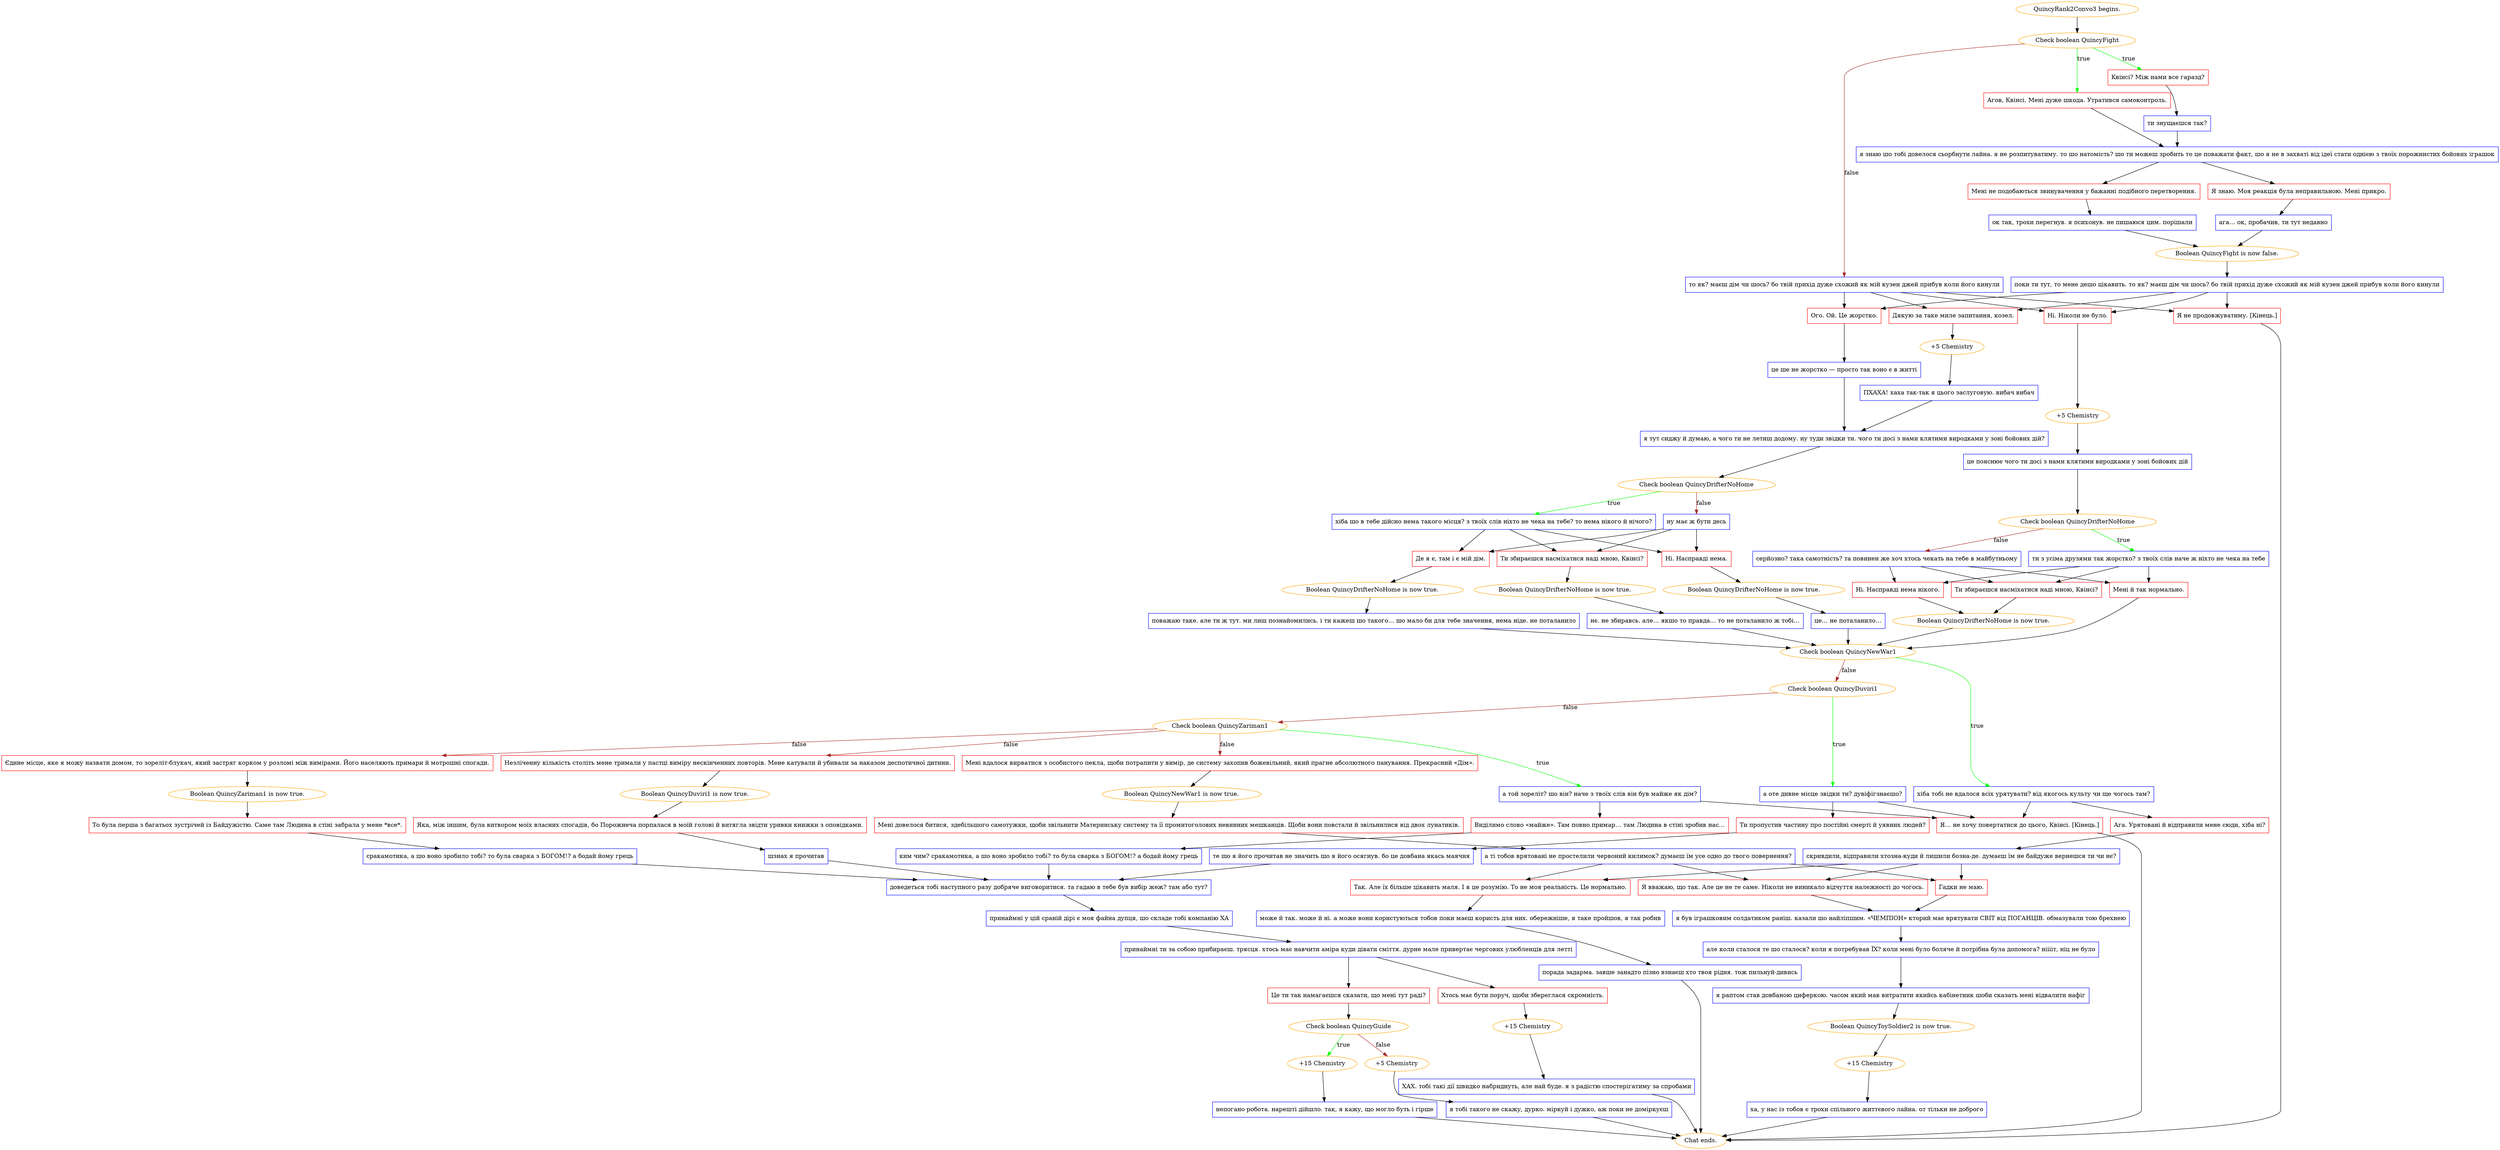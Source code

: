digraph {
	"QuincyRank2Convo3 begins." [color=orange];
		"QuincyRank2Convo3 begins." -> j1601702419;
	j1601702419 [label="Check boolean QuincyFight",color=orange];
		j1601702419 -> j1719394900 [label=true,color=green];
		j1601702419 -> j500616893 [label=true,color=green];
		j1601702419 -> j577811810 [label=false,color=brown];
	j1719394900 [label="Квінсі? Між нами все гаразд?",shape=box,color=red];
		j1719394900 -> j517083550;
	j500616893 [label="Агов, Квінсі. Мені дуже шкода. Утратився самоконтроль.",shape=box,color=red];
		j500616893 -> j2446093455;
	j577811810 [label="то як? маєш дім чи шось? бо твій прихід дуже схожий як мій кузен джей прибув коли його кинули",shape=box,color=blue];
		j577811810 -> j960272348;
		j577811810 -> j4257591934;
		j577811810 -> j2642695960;
		j577811810 -> j3795992701;
	j517083550 [label="ти знущаєшся так?",shape=box,color=blue];
		j517083550 -> j2446093455;
	j2446093455 [label="я знаю шо тобі довелося сьорбнути лайна. я не розпитуватиму. то шо натомість? шо ти можеш зробить то це поважати факт, шо я не в захваті від ідеї стати однією з твоїх порожнистих бойових іграшок",shape=box,color=blue];
		j2446093455 -> j1645708844;
		j2446093455 -> j3128981266;
	j960272348 [label="Ні. Ніколи не було.",shape=box,color=red];
		j960272348 -> j2943515890;
	j4257591934 [label="Ого. Ой. Це жорстко.",shape=box,color=red];
		j4257591934 -> j4146143770;
	j2642695960 [label="Дякую за таке миле запитання, козел.",shape=box,color=red];
		j2642695960 -> j2521643966;
	j3795992701 [label="Я не продовжуватиму. [Кінець.]",shape=box,color=red];
		j3795992701 -> "Chat ends.";
	j1645708844 [label="Мені не подобаються звинувачення у бажанні подібного перетворення.",shape=box,color=red];
		j1645708844 -> j1932284555;
	j3128981266 [label="Я знаю. Моя реакція була неправильною. Мені прикро.",shape=box,color=red];
		j3128981266 -> j1065637983;
	j2943515890 [label="+5 Chemistry",color=orange];
		j2943515890 -> j2352113752;
	j4146143770 [label="це ше не жорстко — просто так воно є в житті",shape=box,color=blue];
		j4146143770 -> j554249782;
	j2521643966 [label="+5 Chemistry",color=orange];
		j2521643966 -> j3692128526;
	"Chat ends." [color=orange];
	j1932284555 [label="ок так, трохи перегнув. я психонув. не пишаюся цим. порішали",shape=box,color=blue];
		j1932284555 -> j532474092;
	j1065637983 [label="ага… ок, пробачив, ти тут недавно",shape=box,color=blue];
		j1065637983 -> j532474092;
	j2352113752 [label="це пояснює чого ти досі з нами клятими виродками у зоні бойових дій",shape=box,color=blue];
		j2352113752 -> j4197026530;
	j554249782 [label="я тут сиджу й думаю, а чого ти не летиш додому. ну туди звідки ти. чого ти досі з нами клятими виродками у зоні бойових дій?",shape=box,color=blue];
		j554249782 -> j1894094016;
	j3692128526 [label="ПХАХА! хаха так-так я цього заслуговую. вибач вибач",shape=box,color=blue];
		j3692128526 -> j554249782;
	j532474092 [label="Boolean QuincyFight is now false.",color=orange];
		j532474092 -> j1077254103;
	j4197026530 [label="Check boolean QuincyDrifterNoHome",color=orange];
		j4197026530 -> j2262630190 [label=true,color=green];
		j4197026530 -> j2009357714 [label=false,color=brown];
	j1894094016 [label="Check boolean QuincyDrifterNoHome",color=orange];
		j1894094016 -> j911191770 [label=true,color=green];
		j1894094016 -> j1088592203 [label=false,color=brown];
	j1077254103 [label="поки ти тут, то мене дешо цікавить. то як? маєш дім чи шось? бо твій прихід дуже схожий як мій кузен джей прибув коли його кинули",shape=box,color=blue];
		j1077254103 -> j960272348;
		j1077254103 -> j4257591934;
		j1077254103 -> j2642695960;
		j1077254103 -> j3795992701;
	j2262630190 [label="ти з усіма друзями так жорстко? з твоїх слів наче ж ніхто не чека на тебе",shape=box,color=blue];
		j2262630190 -> j3723314957;
		j2262630190 -> j4045888430;
		j2262630190 -> j1240282421;
	j2009357714 [label="серйозно? така самотність? та повинен же хоч хтось чекать на тебе в майбутньому",shape=box,color=blue];
		j2009357714 -> j3723314957;
		j2009357714 -> j4045888430;
		j2009357714 -> j1240282421;
	j911191770 [label="хіба шо в тебе дійсно нема такого місця? з твоїх слів ніхто не чека на тебе? то нема нікого й нічого?",shape=box,color=blue];
		j911191770 -> j1615466440;
		j911191770 -> j1940039622;
		j911191770 -> j2779920178;
	j1088592203 [label="ну має ж бути десь",shape=box,color=blue];
		j1088592203 -> j1615466440;
		j1088592203 -> j1940039622;
		j1088592203 -> j2779920178;
	j3723314957 [label="Ні. Насправді нема нікого.",shape=box,color=red];
		j3723314957 -> j3282833082;
	j4045888430 [label="Ти збираєшся насміхатися наді мною, Квінсі?",shape=box,color=red];
		j4045888430 -> j3282833082;
	j1240282421 [label="Мені й так нормально.",shape=box,color=red];
		j1240282421 -> j3757093126;
	j1615466440 [label="Ні. Насправді нема.",shape=box,color=red];
		j1615466440 -> j734559119;
	j1940039622 [label="Ти збираєшся насміхатися наді мною, Квінсі?",shape=box,color=red];
		j1940039622 -> j2621190820;
	j2779920178 [label="Де я є, там і є мій дім.",shape=box,color=red];
		j2779920178 -> j424575167;
	j3282833082 [label="Boolean QuincyDrifterNoHome is now true.",color=orange];
		j3282833082 -> j3757093126;
	j3757093126 [label="Check boolean QuincyNewWar1",color=orange];
		j3757093126 -> j3146074717 [label=true,color=green];
		j3757093126 -> j2045940686 [label=false,color=brown];
	j734559119 [label="Boolean QuincyDrifterNoHome is now true.",color=orange];
		j734559119 -> j3407485287;
	j2621190820 [label="Boolean QuincyDrifterNoHome is now true.",color=orange];
		j2621190820 -> j3064481132;
	j424575167 [label="Boolean QuincyDrifterNoHome is now true.",color=orange];
		j424575167 -> j661604752;
	j3146074717 [label="хіба тобі не вдалося всіх урятувати? від якогось культу чи ще чогось там?",shape=box,color=blue];
		j3146074717 -> j2621269069;
		j3146074717 -> j3632539711;
	j2045940686 [label="Check boolean QuincyDuviri1",color=orange];
		j2045940686 -> j1114925373 [label=true,color=green];
		j2045940686 -> j931242892 [label=false,color=brown];
	j3407485287 [label="це… не поталанило…",shape=box,color=blue];
		j3407485287 -> j3757093126;
	j3064481132 [label="нє. не збиравсь. але… якшо то правда… то не поталанило ж тобі…",shape=box,color=blue];
		j3064481132 -> j3757093126;
	j661604752 [label="поважаю таке. але ти ж тут. ми лиш познайомились. і ти кажеш шо такого… шо мало би для тебе значення, нема ніде. не поталанило",shape=box,color=blue];
		j661604752 -> j3757093126;
	j2621269069 [label="Ага. Урятовані й відправили мене сюди, хіба ні?",shape=box,color=red];
		j2621269069 -> j2352452012;
	j3632539711 [label="Я… не хочу повертатися до цього, Квінсі. [Кінець.]",shape=box,color=red];
		j3632539711 -> "Chat ends.";
	j1114925373 [label="а оте дивне місце звідки ти? дувіфігзнаєшо?",shape=box,color=blue];
		j1114925373 -> j2208520197;
		j1114925373 -> j3632539711;
	j931242892 [label="Check boolean QuincyZariman1",color=orange];
		j931242892 -> j3705800877 [label=true,color=green];
		j931242892 -> j1198953124 [label=false,color=brown];
		j931242892 -> j3540603258 [label=false,color=brown];
		j931242892 -> j230607015 [label=false,color=brown];
	j2352452012 [label="скривдили, відправили хтозна-куди й лишили бозна-де. думаєш їм не байдуже вернешся ти чи нє?",shape=box,color=blue];
		j2352452012 -> j1149962152;
		j2352452012 -> j194017031;
		j2352452012 -> j849042344;
	j2208520197 [label="Ти пропустив частину про постійні смерті й уявних людей?",shape=box,color=red];
		j2208520197 -> j3093636875;
	j3705800877 [label="а той зореліт? шо він? наче з твоїх слів він був майже як дім?",shape=box,color=blue];
		j3705800877 -> j4129818434;
		j3705800877 -> j3632539711;
	j1198953124 [label="Мені вдалося вирватися з особистого пекла, щоби потрапити у вимір, де систему захопив божевільний, який прагне абсолютного панування. Прекрасний «Дім».",shape=box,color=red];
		j1198953124 -> j429041582;
	j3540603258 [label="Єдине місце, яке я можу назвати домом, то зореліт-блукач, який застряг корком у розломі між вимірами. Його населяють примари й мотрошні спогади.",shape=box,color=red];
		j3540603258 -> j1701928290;
	j230607015 [label="Незліченну кількість століть мене тримали у пастці виміру нескінченних повторів. Мене катували й убивали за наказом деспотичної дитини.",shape=box,color=red];
		j230607015 -> j659516769;
	j1149962152 [label="Гадки не маю.",shape=box,color=red];
		j1149962152 -> j2962263123;
	j194017031 [label="Я вважаю, що так. Але це не те саме. Ніколи не виникало відчуття належності до чогось.",shape=box,color=red];
		j194017031 -> j2962263123;
	j849042344 [label="Так. Але їх більше цікавить маля. І я це розумію. То не моя реальність. Це нормально.",shape=box,color=red];
		j849042344 -> j2654228480;
	j3093636875 [label="те шо я його прочитав не значить шо я його осягнув. бо це довбана якась маячня",shape=box,color=blue];
		j3093636875 -> j2914974478;
	j4129818434 [label="Виділимо слово «майже». Там повно примар… там Людина в стіні зробив нас…",shape=box,color=red];
		j4129818434 -> j3284617126;
	j429041582 [label="Boolean QuincyNewWar1 is now true.",color=orange];
		j429041582 -> j4010666604;
	j1701928290 [label="Boolean QuincyZariman1 is now true.",color=orange];
		j1701928290 -> j3169006428;
	j659516769 [label="Boolean QuincyDuviri1 is now true.",color=orange];
		j659516769 -> j841114668;
	j2962263123 [label="я був іграшковим солдатиком раніш. казали шо найліпшим. «ЧЕМПІОН» кторий має врятувати СВІТ від ПОГАНЦІВ. обмазували тою брехнею",shape=box,color=blue];
		j2962263123 -> j161283902;
	j2654228480 [label="може й так. може й ні. а може вони користуються тобов поки маєш користь для них. обережніше, я таке пройшов, я так робив",shape=box,color=blue];
		j2654228480 -> j3741072118;
	j2914974478 [label="доведеться тобі наступного разу добряче виговоритися. та гадаю в тебе був вибір жеж? там або тут?",shape=box,color=blue];
		j2914974478 -> j108847151;
	j3284617126 [label="ким чим? сракамотика, а шо воно зробило тобі? то була сварка з БОГОМ!? а бодай йому грець",shape=box,color=blue];
		j3284617126 -> j2914974478;
	j4010666604 [label="Мені довелося битися, здебільшого самотужки, щоби звільнити Материнську систему та її промитоголових невинних мешканців. Щоби вони повстали й звільнилися від двох лунатиків.",shape=box,color=red];
		j4010666604 -> j3269139401;
	j3169006428 [label="То була перша з багатьох зустрічей із Байдужістю. Саме там Людина в стіні забрала у мене *все*.",shape=box,color=red];
		j3169006428 -> j392773757;
	j841114668 [label="Яка, між іншим, була витвором моїх власних спогадів, бо Порожнеча порпалася в моїй голові й витягла звідти уривки книжки з оповідками.",shape=box,color=red];
		j841114668 -> j1168942850;
	j161283902 [label="але коли сталося те шо сталося? коли я потребував ЇХ? коли мені було боляче й потрібна була допомога? нііііт, ніц не було",shape=box,color=blue];
		j161283902 -> j3616754020;
	j3741072118 [label="порада задарма. завше занадто пізно взнаєш хто твоя рідня. тож пильнуй-дивись",shape=box,color=blue];
		j3741072118 -> "Chat ends.";
	j108847151 [label="принаймні у цій сраній дірі є моя файна дупця, шо складе тобі компанію ХА",shape=box,color=blue];
		j108847151 -> j4069772676;
	j3269139401 [label="а ті тобов врятовані не простелили червоний килимок? думаєш їм усе одно до твого повернення?",shape=box,color=blue];
		j3269139401 -> j1149962152;
		j3269139401 -> j194017031;
		j3269139401 -> j849042344;
	j392773757 [label="сракамотика, а шо воно зробило тобі? то була сварка з БОГОМ!? а бодай йому грець",shape=box,color=blue];
		j392773757 -> j2914974478;
	j1168942850 [label="шзнах я прочитав",shape=box,color=blue];
		j1168942850 -> j2914974478;
	j3616754020 [label="я раптом став довбаною циферкою. часом який мав витратити якийсь кабінетник шоби сказать мені відвалити нафіг",shape=box,color=blue];
		j3616754020 -> j2131463532;
	j4069772676 [label="принаймні ти за собою прибираєш. трясця. хтось має навчити аміра куди дівати сміття. дурне мале привертає чергових улюбленців для летті",shape=box,color=blue];
		j4069772676 -> j169623858;
		j4069772676 -> j1845811860;
	j2131463532 [label="Boolean QuincyToySoldier2 is now true.",color=orange];
		j2131463532 -> j1353973852;
	j169623858 [label="Це ти так намагаєшся сказати, що мені тут раді?",shape=box,color=red];
		j169623858 -> j420825227;
	j1845811860 [label="Хтось має бути поруч, щоби збереглася скромність.",shape=box,color=red];
		j1845811860 -> j3879585030;
	j1353973852 [label="+15 Chemistry",color=orange];
		j1353973852 -> j877304614;
	j420825227 [label="Check boolean QuincyGuide",color=orange];
		j420825227 -> j3936686190 [label=true,color=green];
		j420825227 -> j3268449026 [label=false,color=brown];
	j3879585030 [label="+15 Chemistry",color=orange];
		j3879585030 -> j3612818054;
	j877304614 [label="ха, у нас із тобов є трохи спільного життєвого лайна. от тільки не доброго",shape=box,color=blue];
		j877304614 -> "Chat ends.";
	j3936686190 [label="+15 Chemistry",color=orange];
		j3936686190 -> j876167292;
	j3268449026 [label="+5 Chemistry",color=orange];
		j3268449026 -> j2999151310;
	j3612818054 [label="ХАХ. тобі такі дії швидко набриднуть, але най буде. я з радістю спостерігатиму за спробами",shape=box,color=blue];
		j3612818054 -> "Chat ends.";
	j876167292 [label="непогано робота. нарешті дійшло. так, я кажу, що могло буть і гірше",shape=box,color=blue];
		j876167292 -> "Chat ends.";
	j2999151310 [label="я тобі такого не скажу, дурко. міркуй і дужко, аж поки не доміркуєш",shape=box,color=blue];
		j2999151310 -> "Chat ends.";
}
